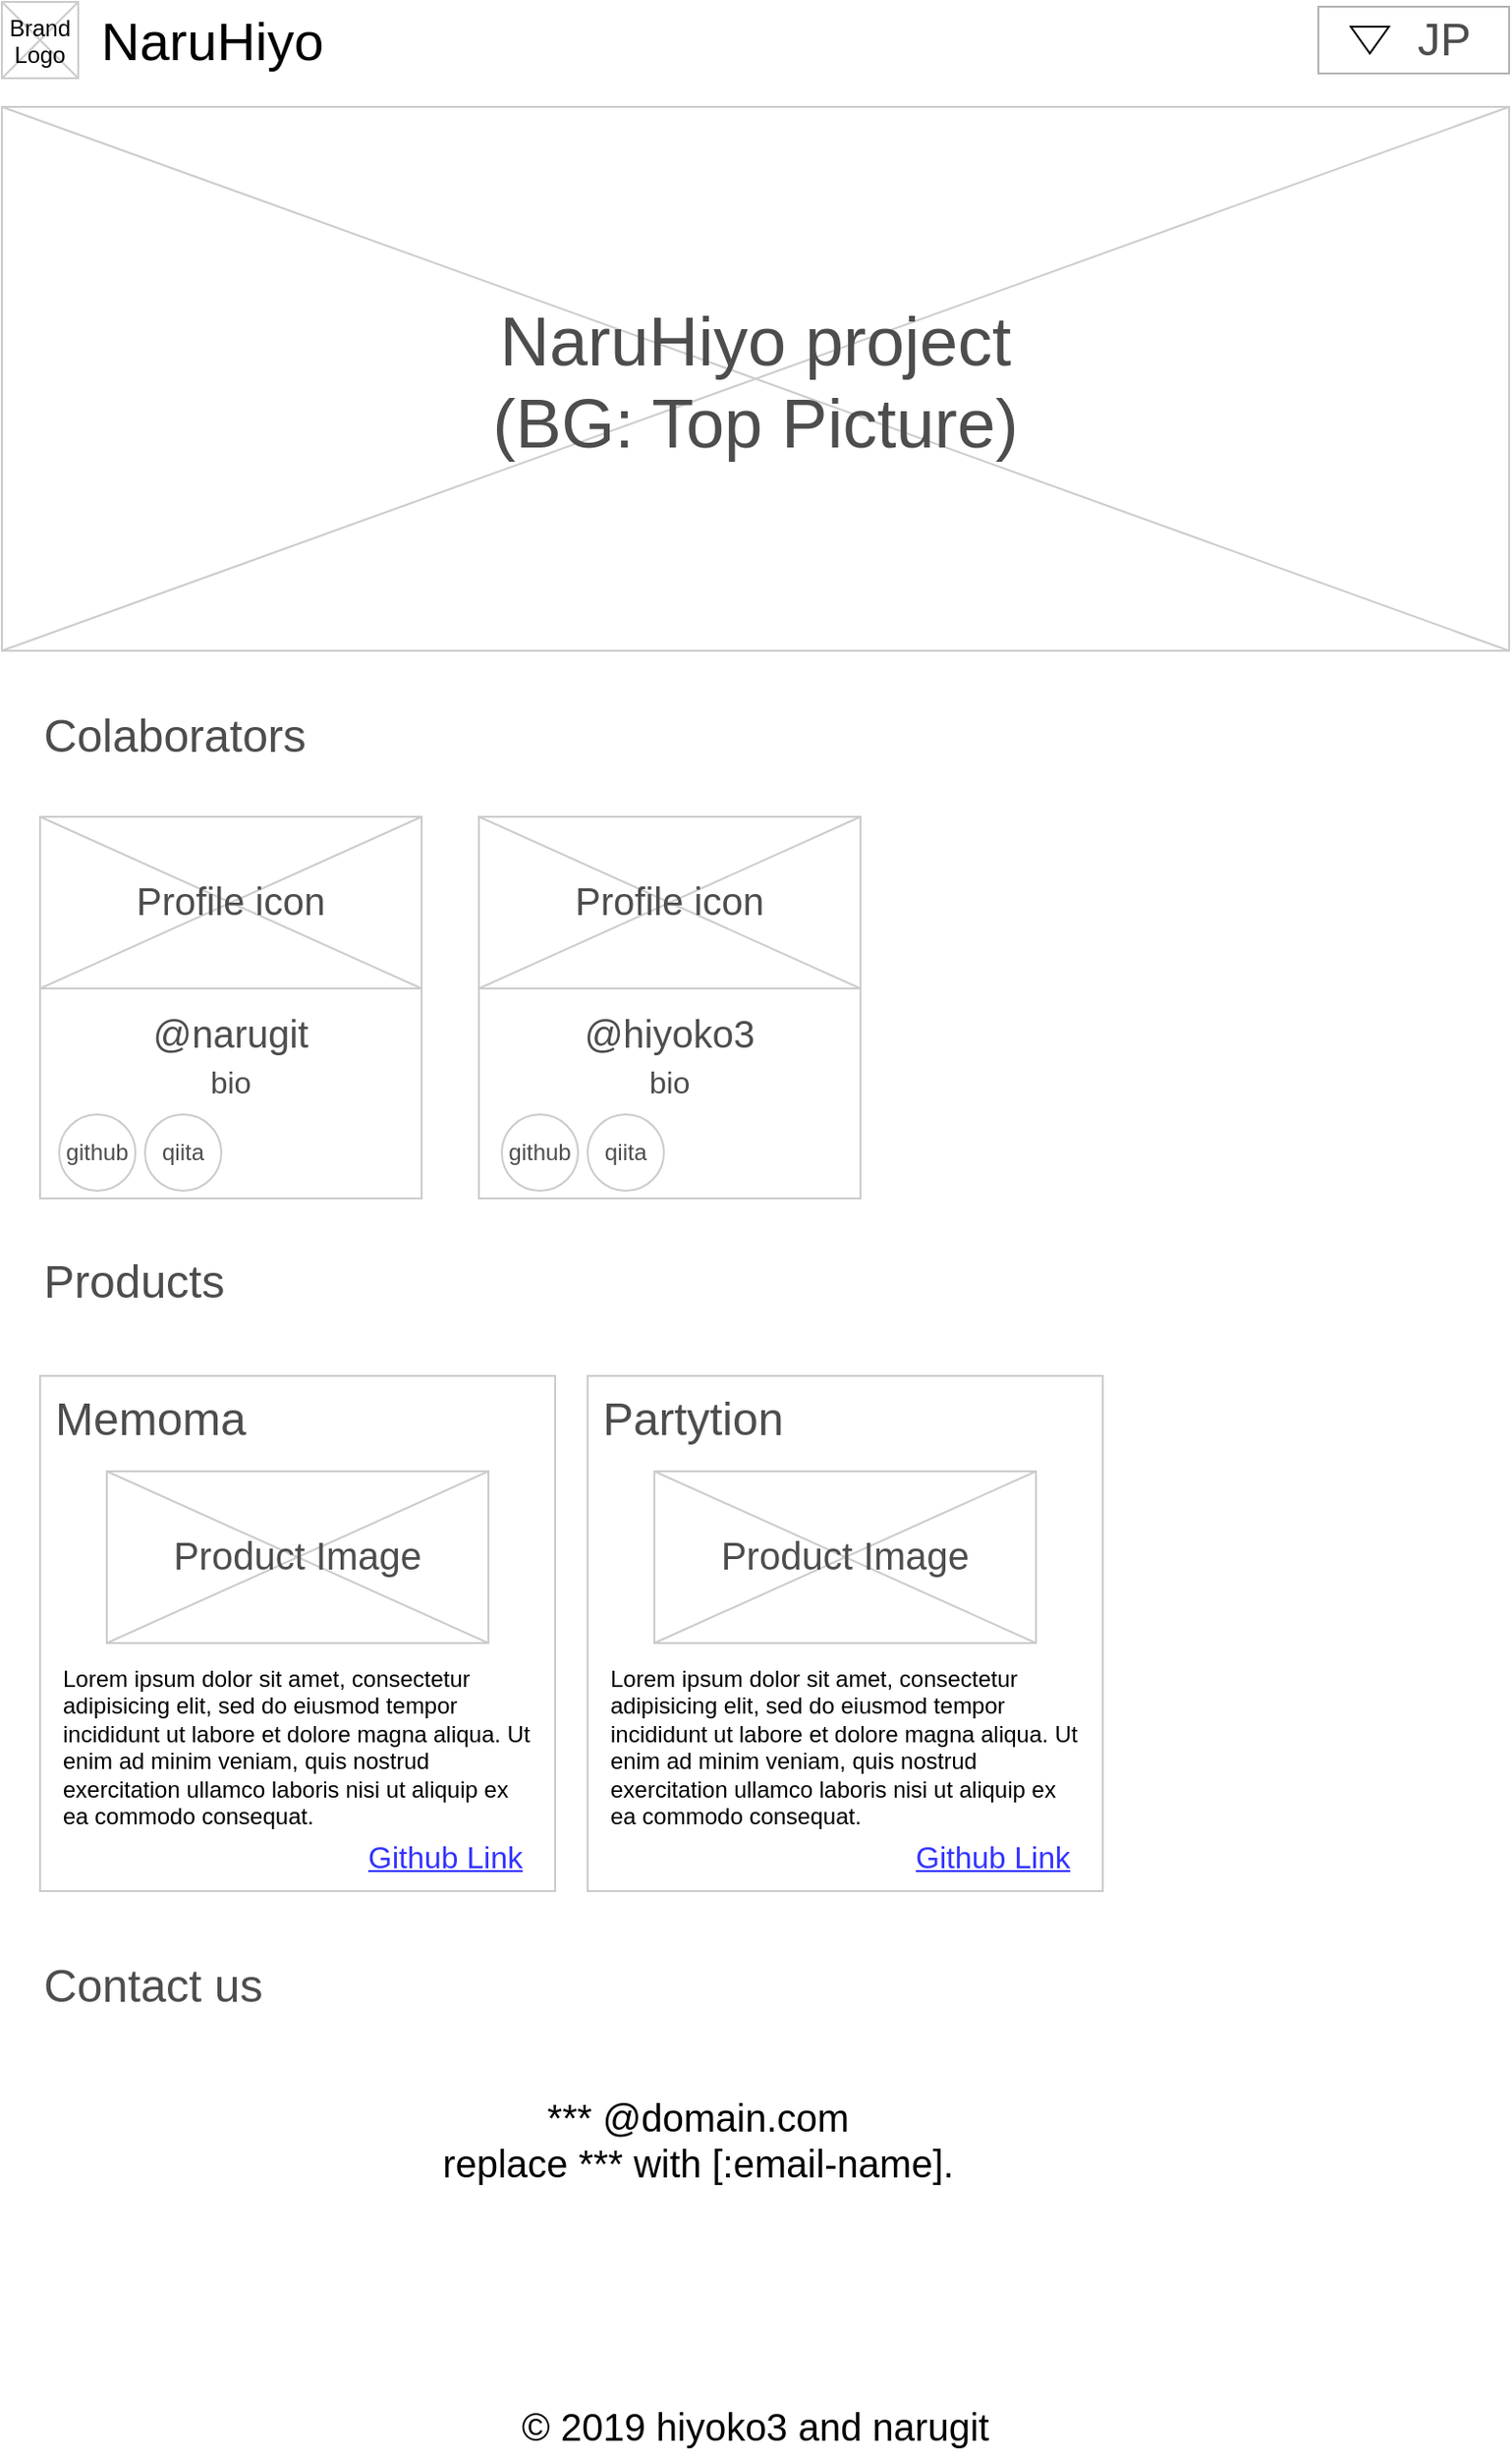 <mxfile version="11.1.4" type="device"><diagram name="Page-1" id="f1b7ffb7-ca1e-a977-7cf5-a751b3c06c05"><mxGraphModel dx="946" dy="566" grid="1" gridSize="10" guides="1" tooltips="1" connect="1" arrows="1" fold="1" page="1" pageScale="1" pageWidth="827" pageHeight="1169" background="#ffffff" math="0" shadow="0"><root><mxCell id="0"/><mxCell id="1" parent="0"/><mxCell id="v0K-ttP1XFYAvXBIgpra-101" value="" style="rounded=0;whiteSpace=wrap;html=1;labelBackgroundColor=none;strokeColor=#B3B3B3;fontSize=20;fontColor=#000000;align=center;" vertex="1" parent="1"><mxGeometry x="710" y="17.5" width="100" height="35" as="geometry"/></mxCell><mxCell id="v0K-ttP1XFYAvXBIgpra-84" value="" style="whiteSpace=wrap;html=1;aspect=fixed;strokeColor=#CCCCCC;fontSize=24;fontColor=#4D4D4D;align=left;" vertex="1" parent="1"><mxGeometry x="40" y="735" width="270" height="270" as="geometry"/></mxCell><mxCell id="2" value="NaruHiyo" style="text;spacingTop=-5;fontSize=28;fontStyle=0;verticalAlign=middle;" parent="1" vertex="1"><mxGeometry x="70" y="15" width="230" height="40" as="geometry"/></mxCell><mxCell id="20" value="" style="verticalLabelPosition=bottom;verticalAlign=top;strokeWidth=1;shape=mxgraph.mockup.graphics.iconGrid;strokeColor=#CCCCCC;gridSize=1,1;" parent="1" vertex="1"><mxGeometry x="20" y="15" width="40" height="40" as="geometry"/></mxCell><mxCell id="21" value="Brand&#10;Logo" style="text;spacingTop=-5;align=center" parent="1" vertex="1"><mxGeometry x="20" y="20" width="40" height="40" as="geometry"/></mxCell><mxCell id="28" value="Memoma" style="text;spacingTop=0;verticalAlign=middle;fontSize=24;fontColor=#4D4D4D;spacing=8;" parent="1" vertex="1"><mxGeometry x="40" y="735" width="250" height="40" as="geometry"/></mxCell><mxCell id="29" value="Lorem ipsum dolor sit amet, consectetur adipisicing elit, sed do eiusmod tempor incididunt ut labore et dolore magna aliqua. Ut enim ad minim veniam, quis nostrud exercitation ullamco laboris nisi ut aliquip ex ea commodo consequat. " style="text;spacingTop=-5;whiteSpace=wrap;align=left" parent="1" vertex="1"><mxGeometry x="50" y="885" width="250" height="90" as="geometry"/></mxCell><mxCell id="v0K-ttP1XFYAvXBIgpra-61" value="" style="group" vertex="1" connectable="0" parent="1"><mxGeometry x="20" y="70" width="790" height="285" as="geometry"/></mxCell><mxCell id="25" value="" style="verticalLabelPosition=bottom;verticalAlign=top;strokeWidth=1;shape=mxgraph.mockup.graphics.iconGrid;strokeColor=#CCCCCC;gridSize=1,1;" parent="v0K-ttP1XFYAvXBIgpra-61" vertex="1"><mxGeometry width="790" height="285" as="geometry"/></mxCell><mxCell id="26" value="NaruHiyo project&#10;(BG: Top Picture)" style="text;spacingTop=-5;align=center;verticalAlign=middle;fontSize=36;fontColor=#4D4D4D;" parent="v0K-ttP1XFYAvXBIgpra-61" vertex="1"><mxGeometry width="790" height="285" as="geometry"/></mxCell><mxCell id="v0K-ttP1XFYAvXBIgpra-63" value="" style="whiteSpace=wrap;html=1;aspect=fixed;strokeColor=#CCCCCC;" vertex="1" parent="1"><mxGeometry x="40" y="442" width="200" height="200" as="geometry"/></mxCell><mxCell id="v0K-ttP1XFYAvXBIgpra-64" value="Colaborators" style="text;html=1;strokeColor=none;fillColor=none;align=left;verticalAlign=middle;whiteSpace=wrap;rounded=0;fontColor=#4D4D4D;fontSize=24;" vertex="1" parent="1"><mxGeometry x="40" y="384.5" width="150" height="30" as="geometry"/></mxCell><mxCell id="v0K-ttP1XFYAvXBIgpra-65" value="" style="whiteSpace=wrap;html=1;aspect=fixed;strokeColor=#CCCCCC;" vertex="1" parent="1"><mxGeometry x="270" y="442" width="200" height="200" as="geometry"/></mxCell><mxCell id="v0K-ttP1XFYAvXBIgpra-66" value="&lt;font&gt;@narugit&lt;br&gt;&lt;font style=&quot;font-size: 16px&quot;&gt;bio&lt;/font&gt;&lt;br&gt;&lt;/font&gt;" style="text;html=1;strokeColor=none;fillColor=none;align=center;verticalAlign=middle;whiteSpace=wrap;rounded=0;fontColor=#4D4D4D;fontSize=20;" vertex="1" parent="1"><mxGeometry x="40" y="542" width="200" height="50" as="geometry"/></mxCell><mxCell id="v0K-ttP1XFYAvXBIgpra-67" value="&lt;font&gt;@hiyoko3&lt;br&gt;&lt;font style=&quot;font-size: 16px&quot;&gt;bio&lt;/font&gt;&lt;br&gt;&lt;/font&gt;" style="text;html=1;strokeColor=none;fillColor=none;align=center;verticalAlign=middle;whiteSpace=wrap;rounded=0;fontColor=#4D4D4D;fontSize=20;" vertex="1" parent="1"><mxGeometry x="270" y="542" width="200" height="50" as="geometry"/></mxCell><mxCell id="v0K-ttP1XFYAvXBIgpra-68" value="github" style="ellipse;whiteSpace=wrap;aspect=fixed;strokeColor=#CCCCCC;fontSize=12;fontColor=#4D4D4D;align=center;verticalAlign=middle;spacing=0;" vertex="1" parent="1"><mxGeometry x="50" y="598" width="40" height="40" as="geometry"/></mxCell><mxCell id="v0K-ttP1XFYAvXBIgpra-69" value="qiita" style="ellipse;whiteSpace=wrap;aspect=fixed;strokeColor=#CCCCCC;fontSize=12;fontColor=#4D4D4D;align=center;verticalAlign=middle;spacing=0;" vertex="1" parent="1"><mxGeometry x="95" y="598" width="40" height="40" as="geometry"/></mxCell><mxCell id="v0K-ttP1XFYAvXBIgpra-70" value="github" style="ellipse;whiteSpace=wrap;aspect=fixed;strokeColor=#CCCCCC;fontSize=12;fontColor=#4D4D4D;align=center;verticalAlign=middle;spacing=0;" vertex="1" parent="1"><mxGeometry x="282" y="598" width="40" height="40" as="geometry"/></mxCell><mxCell id="v0K-ttP1XFYAvXBIgpra-71" value="qiita" style="ellipse;whiteSpace=wrap;aspect=fixed;strokeColor=#CCCCCC;fontSize=12;fontColor=#4D4D4D;align=center;verticalAlign=middle;spacing=0;" vertex="1" parent="1"><mxGeometry x="327" y="598" width="40" height="40" as="geometry"/></mxCell><mxCell id="v0K-ttP1XFYAvXBIgpra-75" value="" style="group" vertex="1" connectable="0" parent="1"><mxGeometry x="40" y="442" width="200" height="90" as="geometry"/></mxCell><mxCell id="v0K-ttP1XFYAvXBIgpra-76" value="" style="verticalLabelPosition=bottom;verticalAlign=top;strokeWidth=1;shape=mxgraph.mockup.graphics.iconGrid;strokeColor=#CCCCCC;gridSize=1,1;" vertex="1" parent="v0K-ttP1XFYAvXBIgpra-75"><mxGeometry width="200" height="90" as="geometry"/></mxCell><mxCell id="v0K-ttP1XFYAvXBIgpra-77" value="Profile icon" style="text;spacingTop=-5;align=center;verticalAlign=middle;fontSize=20;fontColor=#4D4D4D;" vertex="1" parent="v0K-ttP1XFYAvXBIgpra-75"><mxGeometry width="200" height="90" as="geometry"/></mxCell><mxCell id="v0K-ttP1XFYAvXBIgpra-78" value="" style="group" vertex="1" connectable="0" parent="1"><mxGeometry x="270" y="442" width="200" height="90" as="geometry"/></mxCell><mxCell id="v0K-ttP1XFYAvXBIgpra-79" value="" style="verticalLabelPosition=bottom;verticalAlign=top;strokeWidth=1;shape=mxgraph.mockup.graphics.iconGrid;strokeColor=#CCCCCC;gridSize=1,1;" vertex="1" parent="v0K-ttP1XFYAvXBIgpra-78"><mxGeometry width="200" height="90" as="geometry"/></mxCell><mxCell id="v0K-ttP1XFYAvXBIgpra-80" value="Profile icon" style="text;spacingTop=-5;align=center;verticalAlign=middle;fontSize=20;fontColor=#4D4D4D;" vertex="1" parent="v0K-ttP1XFYAvXBIgpra-78"><mxGeometry width="200" height="90" as="geometry"/></mxCell><mxCell id="v0K-ttP1XFYAvXBIgpra-81" value="Products" style="text;html=1;strokeColor=none;fillColor=none;align=left;verticalAlign=middle;whiteSpace=wrap;rounded=0;fontColor=#4D4D4D;fontSize=24;" vertex="1" parent="1"><mxGeometry x="40" y="671" width="150" height="30" as="geometry"/></mxCell><mxCell id="v0K-ttP1XFYAvXBIgpra-85" value="" style="group" vertex="1" connectable="0" parent="1"><mxGeometry x="75" y="785" width="200" height="90" as="geometry"/></mxCell><mxCell id="v0K-ttP1XFYAvXBIgpra-86" value="" style="verticalLabelPosition=bottom;verticalAlign=top;strokeWidth=1;shape=mxgraph.mockup.graphics.iconGrid;strokeColor=#CCCCCC;gridSize=1,1;" vertex="1" parent="v0K-ttP1XFYAvXBIgpra-85"><mxGeometry width="200" height="90" as="geometry"/></mxCell><mxCell id="v0K-ttP1XFYAvXBIgpra-87" value="Product Image" style="text;spacingTop=-5;align=center;verticalAlign=middle;fontSize=20;fontColor=#4D4D4D;" vertex="1" parent="v0K-ttP1XFYAvXBIgpra-85"><mxGeometry width="200" height="90" as="geometry"/></mxCell><mxCell id="v0K-ttP1XFYAvXBIgpra-88" value="&lt;font style=&quot;font-size: 16px&quot; color=&quot;#3333ff&quot;&gt;&lt;u&gt;Github Link&lt;/u&gt;&lt;/font&gt;" style="text;html=1;strokeColor=none;fillColor=none;align=center;verticalAlign=middle;whiteSpace=wrap;rounded=0;fontSize=24;fontColor=#4D4D4D;" vertex="1" parent="1"><mxGeometry x="205" y="975" width="95" height="20" as="geometry"/></mxCell><mxCell id="v0K-ttP1XFYAvXBIgpra-89" value="" style="whiteSpace=wrap;html=1;aspect=fixed;strokeColor=#CCCCCC;fontSize=24;fontColor=#4D4D4D;align=left;" vertex="1" parent="1"><mxGeometry x="327" y="735" width="270" height="270" as="geometry"/></mxCell><mxCell id="v0K-ttP1XFYAvXBIgpra-90" value="Partytion" style="text;spacingTop=0;verticalAlign=middle;fontSize=24;fontColor=#4D4D4D;spacing=8;" vertex="1" parent="1"><mxGeometry x="327" y="735" width="250" height="40" as="geometry"/></mxCell><mxCell id="v0K-ttP1XFYAvXBIgpra-91" value="Lorem ipsum dolor sit amet, consectetur adipisicing elit, sed do eiusmod tempor incididunt ut labore et dolore magna aliqua. Ut enim ad minim veniam, quis nostrud exercitation ullamco laboris nisi ut aliquip ex ea commodo consequat. " style="text;spacingTop=-5;whiteSpace=wrap;align=left" vertex="1" parent="1"><mxGeometry x="337" y="885" width="250" height="90" as="geometry"/></mxCell><mxCell id="v0K-ttP1XFYAvXBIgpra-92" value="" style="group" vertex="1" connectable="0" parent="1"><mxGeometry x="362" y="785" width="200" height="90" as="geometry"/></mxCell><mxCell id="v0K-ttP1XFYAvXBIgpra-93" value="" style="verticalLabelPosition=bottom;verticalAlign=top;strokeWidth=1;shape=mxgraph.mockup.graphics.iconGrid;strokeColor=#CCCCCC;gridSize=1,1;" vertex="1" parent="v0K-ttP1XFYAvXBIgpra-92"><mxGeometry width="200" height="90" as="geometry"/></mxCell><mxCell id="v0K-ttP1XFYAvXBIgpra-94" value="Product Image" style="text;spacingTop=-5;align=center;verticalAlign=middle;fontSize=20;fontColor=#4D4D4D;" vertex="1" parent="v0K-ttP1XFYAvXBIgpra-92"><mxGeometry width="200" height="90" as="geometry"/></mxCell><mxCell id="v0K-ttP1XFYAvXBIgpra-95" value="&lt;font style=&quot;font-size: 16px&quot; color=&quot;#3333ff&quot;&gt;&lt;u&gt;Github Link&lt;/u&gt;&lt;/font&gt;" style="text;html=1;strokeColor=none;fillColor=none;align=center;verticalAlign=middle;whiteSpace=wrap;rounded=0;fontSize=24;fontColor=#4D4D4D;" vertex="1" parent="1"><mxGeometry x="492" y="975" width="95" height="20" as="geometry"/></mxCell><mxCell id="v0K-ttP1XFYAvXBIgpra-96" value="© 2019 hiyoko3 and narugit" style="text;html=1;strokeColor=none;fillColor=none;align=center;verticalAlign=middle;whiteSpace=wrap;rounded=0;fontColor=#000000;fontSize=20;" vertex="1" parent="1"><mxGeometry x="20" y="1270" width="790" height="30" as="geometry"/></mxCell><mxCell id="v0K-ttP1XFYAvXBIgpra-97" value="Contact us" style="text;html=1;strokeColor=none;fillColor=none;align=left;verticalAlign=middle;whiteSpace=wrap;rounded=0;fontColor=#4D4D4D;fontSize=24;" vertex="1" parent="1"><mxGeometry x="40" y="1040" width="150" height="30" as="geometry"/></mxCell><mxCell id="v0K-ttP1XFYAvXBIgpra-98" value="*** @domain.com&lt;br&gt;replace *** with [:email-name]." style="text;html=1;strokeColor=none;fillColor=none;align=center;verticalAlign=middle;whiteSpace=wrap;rounded=0;fontSize=20;fontColor=#000000;" vertex="1" parent="1"><mxGeometry x="170" y="1110" width="430" height="50" as="geometry"/></mxCell><mxCell id="v0K-ttP1XFYAvXBIgpra-99" value="" style="triangle;whiteSpace=wrap;html=1;strokeColor=#000000;fontSize=20;fontColor=#000000;align=center;rotation=90;labelBackgroundColor=none;" vertex="1" parent="1"><mxGeometry x="730" y="25" width="14" height="20" as="geometry"/></mxCell><mxCell id="v0K-ttP1XFYAvXBIgpra-100" value="JP" style="text;html=1;strokeColor=none;fillColor=none;align=left;verticalAlign=middle;whiteSpace=wrap;rounded=0;fontColor=#4D4D4D;fontSize=24;" vertex="1" parent="1"><mxGeometry x="760" y="20" width="40" height="30" as="geometry"/></mxCell></root></mxGraphModel></diagram></mxfile>